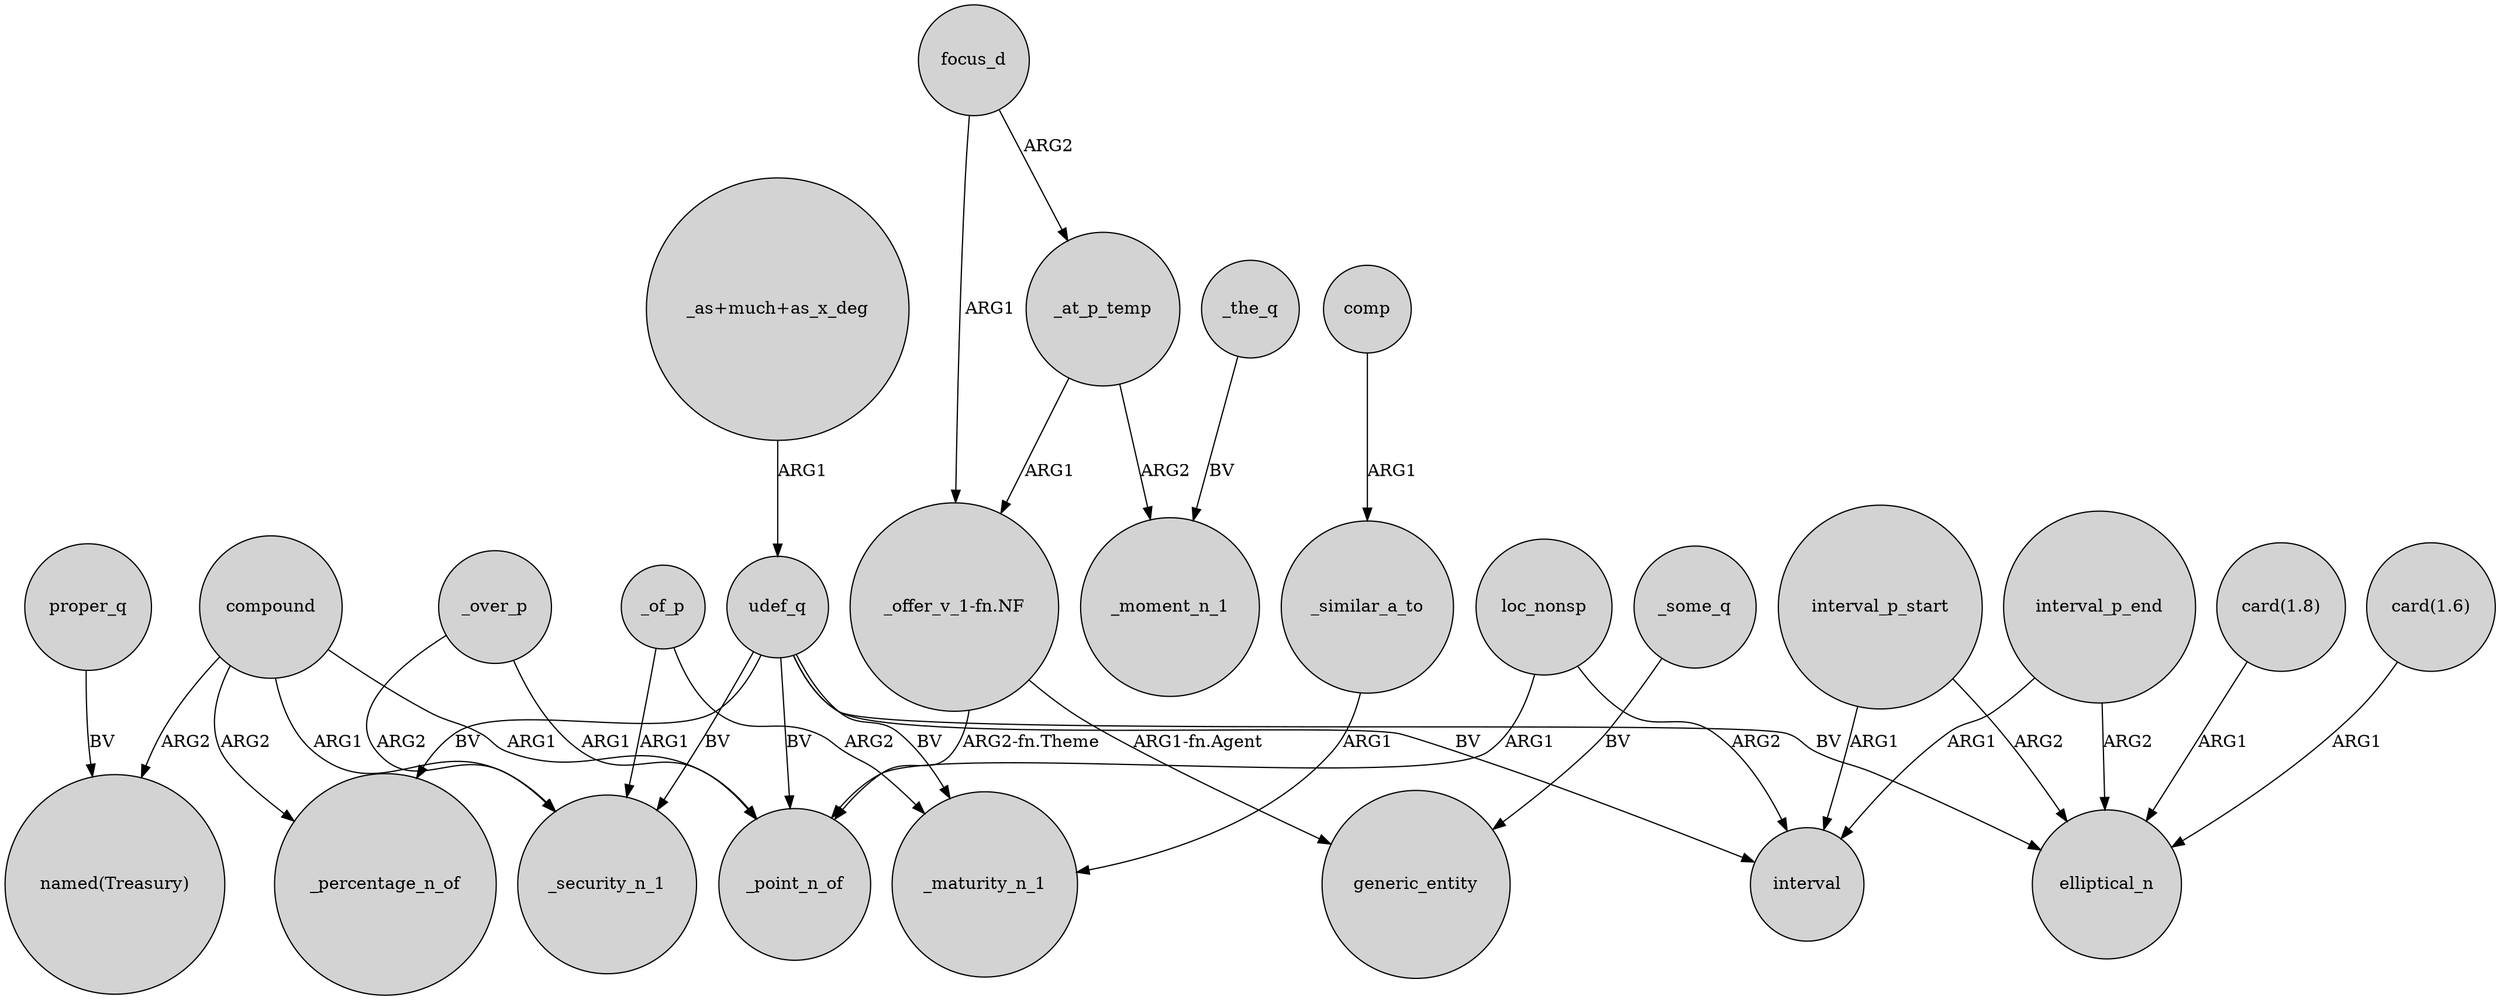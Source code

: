 digraph {
	node [shape=circle style=filled]
	focus_d -> _at_p_temp [label=ARG2]
	compound -> "named(Treasury)" [label=ARG2]
	comp -> _similar_a_to [label=ARG1]
	loc_nonsp -> _point_n_of [label=ARG1]
	loc_nonsp -> interval [label=ARG2]
	udef_q -> elliptical_n [label=BV]
	"card(1.8)" -> elliptical_n [label=ARG1]
	_over_p -> _security_n_1 [label=ARG2]
	compound -> _percentage_n_of [label=ARG2]
	interval_p_end -> elliptical_n [label=ARG2]
	_of_p -> _maturity_n_1 [label=ARG2]
	"_offer_v_1-fn.NF" -> _point_n_of [label="ARG2-fn.Theme"]
	interval_p_start -> elliptical_n [label=ARG2]
	"_offer_v_1-fn.NF" -> generic_entity [label="ARG1-fn.Agent"]
	_over_p -> _point_n_of [label=ARG1]
	udef_q -> _maturity_n_1 [label=BV]
	"card(1.6)" -> elliptical_n [label=ARG1]
	compound -> _security_n_1 [label=ARG1]
	_at_p_temp -> "_offer_v_1-fn.NF" [label=ARG1]
	"_as+much+as_x_deg" -> udef_q [label=ARG1]
	compound -> _point_n_of [label=ARG1]
	focus_d -> "_offer_v_1-fn.NF" [label=ARG1]
	interval_p_start -> interval [label=ARG1]
	_at_p_temp -> _moment_n_1 [label=ARG2]
	_similar_a_to -> _maturity_n_1 [label=ARG1]
	udef_q -> _percentage_n_of [label=BV]
	_some_q -> generic_entity [label=BV]
	proper_q -> "named(Treasury)" [label=BV]
	interval_p_end -> interval [label=ARG1]
	_the_q -> _moment_n_1 [label=BV]
	_of_p -> _security_n_1 [label=ARG1]
	udef_q -> interval [label=BV]
	udef_q -> _security_n_1 [label=BV]
	udef_q -> _point_n_of [label=BV]
}
